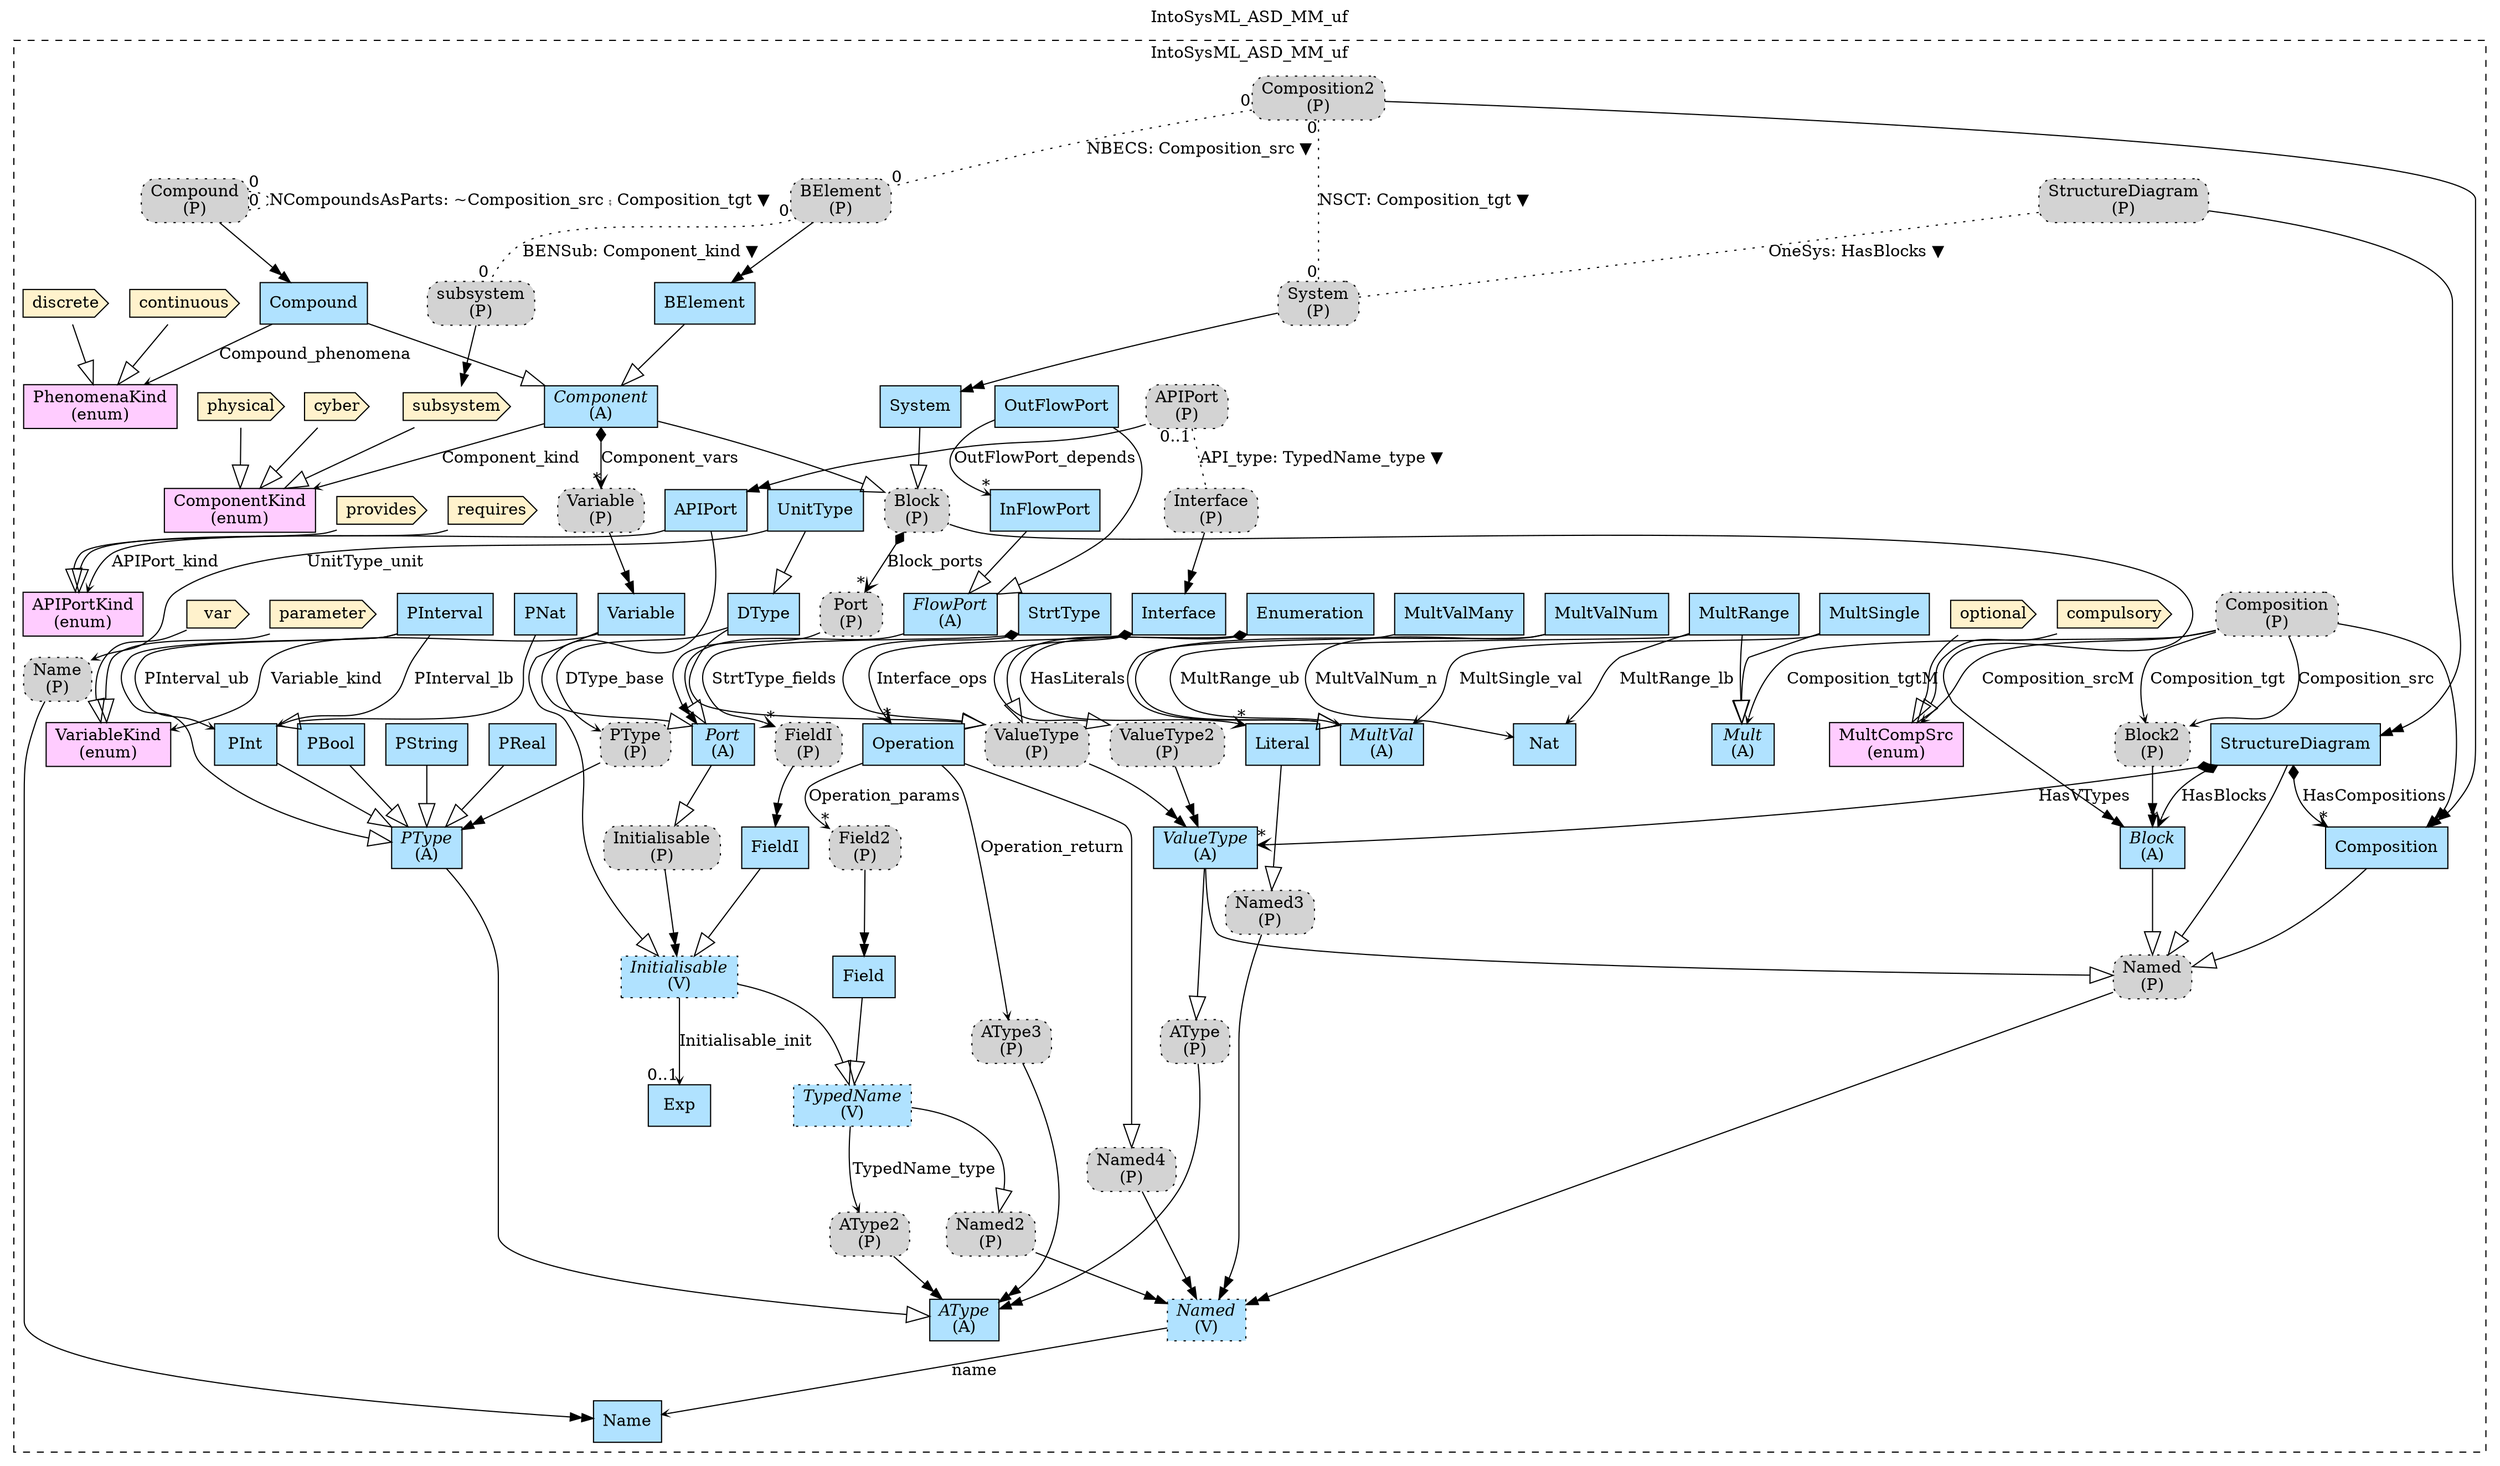 digraph {graph[label=IntoSysML_ASD_MM_uf,labelloc=tl,labelfontsize=12];
subgraph cluster_IntoSysML_ASD_MM_uf{style=dashed;label=IntoSysML_ASD_MM_uf;
"Name"[shape=record,fillcolor=lightskyblue1,style = filled,label="Name"];
"Named"[shape=record,fillcolor=lightskyblue1,style ="filled,dotted",label=<{<I>Named</I><br/>(V)}>];
"StructureDiagram"[shape=record,fillcolor=lightskyblue1,style = filled,label="StructureDiagram"];
"PNamed"[shape=box,fillcolor=lightgray,style ="rounded,filled,dotted",label=<Named<br/>(P)>];
"PAType"[shape=box,fillcolor=lightgray,style ="rounded,filled,dotted",label=<AType<br/>(P)>];
"Block"[shape=record,fillcolor=lightskyblue1,style = filled,label=<{<I>Block</I><br/>(A)}>];
"ValueType"[shape=record,fillcolor=lightskyblue1,style = filled,label=<{<I>ValueType</I><br/>(A)}>];
"Composition"[shape=record,fillcolor=lightskyblue1,style = filled,label="Composition"];
"PValueType"[shape=box,fillcolor=lightgray,style ="rounded,filled,dotted",label=<ValueType<br/>(P)>];
"PNamed3"[shape=box,fillcolor=lightgray,style ="rounded,filled,dotted",label=<Named3<br/>(P)>];
"PPType"[shape=box,fillcolor=lightgray,style ="rounded,filled,dotted",label=<PType<br/>(P)>];
"PName"[shape=box,fillcolor=lightgray,style ="rounded,filled,dotted",label=<Name<br/>(P)>];
"PFieldI"[shape=box,fillcolor=lightgray,style ="rounded,filled,dotted",label=<FieldI<br/>(P)>];
"DType"[shape=record,fillcolor=lightskyblue1,style = filled,label="DType"];
"UnitType"[shape=record,fillcolor=lightskyblue1,style = filled,label="UnitType"];
"Enumeration"[shape=record,fillcolor=lightskyblue1,style = filled,label="Enumeration"];
"Literal"[shape=record,fillcolor=lightskyblue1,style = filled,label="Literal"];
"StrtType"[shape=record,fillcolor=lightskyblue1,style = filled,label="StrtType"];
"PAType3"[shape=box,fillcolor=lightgray,style ="rounded,filled,dotted",label=<AType3<br/>(P)>];
"PValueType2"[shape=box,fillcolor=lightgray,style ="rounded,filled,dotted",label=<ValueType2<br/>(P)>];
"PField2"[shape=box,fillcolor=lightgray,style ="rounded,filled,dotted",label=<Field2<br/>(P)>];
"PNamed4"[shape=box,fillcolor=lightgray,style ="rounded,filled,dotted",label=<Named4<br/>(P)>];
"Interface"[shape=record,fillcolor=lightskyblue1,style = filled,label="Interface"];
"Operation"[shape=record,fillcolor=lightskyblue1,style = filled,label="Operation"];
"PComposition"[shape=box,fillcolor=lightgray,style ="rounded,filled,dotted",label=<Composition<br/>(P)>];
"PBlock2"[shape=box,fillcolor=lightgray,style ="rounded,filled,dotted",label=<Block2<br/>(P)>];
"Mult"[shape=record,fillcolor=lightskyblue1,style = filled,label=<{<I>Mult</I><br/>(A)}>];
"optional"[shape=cds,fillcolor="#FFF2CC",style = filled,label="optional"];
"compulsory"[shape=cds,fillcolor="#FFF2CC",style = filled,label="compulsory"];
"MultCompSrc"[shape=record,fillcolor="#FFCCFF",style = filled,label="MultCompSrc\l(enum)"];
"MultSingle"[shape=record,fillcolor=lightskyblue1,style = filled,label="MultSingle"];
"MultRange"[shape=record,fillcolor=lightskyblue1,style = filled,label="MultRange"];
"Nat"[shape=record,fillcolor=lightskyblue1,style = filled,label="Nat"];
"MultVal"[shape=record,fillcolor=lightskyblue1,style = filled,label=<{<I>MultVal</I><br/>(A)}>];
"MultValNum"[shape=record,fillcolor=lightskyblue1,style = filled,label="MultValNum"];
"MultValMany"[shape=record,fillcolor=lightskyblue1,style = filled,label="MultValMany"];
"PCompound"[shape=box,fillcolor=lightgray,style ="rounded,filled,dotted",label=<Compound<br/>(P)>];
"Psubsystem"[shape=box,fillcolor=lightgray,style ="rounded,filled,dotted",label=<subsystem<br/>(P)>];
"PInterface"[shape=box,fillcolor=lightgray,style ="rounded,filled,dotted",label=<Interface<br/>(P)>];
"PAPIPort"[shape=box,fillcolor=lightgray,style ="rounded,filled,dotted",label=<APIPort<br/>(P)>];
"PBElement"[shape=box,fillcolor=lightgray,style ="rounded,filled,dotted",label=<BElement<br/>(P)>];
"PSystem"[shape=box,fillcolor=lightgray,style ="rounded,filled,dotted",label=<System<br/>(P)>];
"PComposition2"[shape=box,fillcolor=lightgray,style ="rounded,filled,dotted",label=<Composition2<br/>(P)>];
"PStructureDiagram"[shape=box,fillcolor=lightgray,style ="rounded,filled,dotted",label=<StructureDiagram<br/>(P)>];
"PhenomenaKind"[shape=record,fillcolor="#FFCCFF",style = filled,label="PhenomenaKind\l(enum)"];
"continuous"[shape=cds,fillcolor="#FFF2CC",style = filled,label="continuous"];
"discrete"[shape=cds,fillcolor="#FFF2CC",style = filled,label="discrete"];
"ComponentKind"[shape=record,fillcolor="#FFCCFF",style = filled,label="ComponentKind\l(enum)"];
"physical"[shape=cds,fillcolor="#FFF2CC",style = filled,label="physical"];
"subsystem"[shape=cds,fillcolor="#FFF2CC",style = filled,label="subsystem"];
"cyber"[shape=cds,fillcolor="#FFF2CC",style = filled,label="cyber"];
"BElement"[shape=record,fillcolor=lightskyblue1,style = filled,label="BElement"];
"Compound"[shape=record,fillcolor=lightskyblue1,style = filled,label="Compound"];
"Component"[shape=record,fillcolor=lightskyblue1,style = filled,label=<{<I>Component</I><br/>(A)}>];
"System"[shape=record,fillcolor=lightskyblue1,style = filled,label="System"];
"PVariable"[shape=box,fillcolor=lightgray,style ="rounded,filled,dotted",label=<Variable<br/>(P)>];
"PPort"[shape=box,fillcolor=lightgray,style ="rounded,filled,dotted",label=<Port<br/>(P)>];
"PBlock"[shape=box,fillcolor=lightgray,style ="rounded,filled,dotted",label=<Block<br/>(P)>];
"APIPortKind"[shape=record,fillcolor="#FFCCFF",style = filled,label="APIPortKind\l(enum)"];
"provides"[shape=cds,fillcolor="#FFF2CC",style = filled,label="provides"];
"requires"[shape=cds,fillcolor="#FFF2CC",style = filled,label="requires"];
"OutFlowPort"[shape=record,fillcolor=lightskyblue1,style = filled,label="OutFlowPort"];
"InFlowPort"[shape=record,fillcolor=lightskyblue1,style = filled,label="InFlowPort"];
"APIPort"[shape=record,fillcolor=lightskyblue1,style = filled,label="APIPort"];
"FlowPort"[shape=record,fillcolor=lightskyblue1,style = filled,label=<{<I>FlowPort</I><br/>(A)}>];
"Port"[shape=record,fillcolor=lightskyblue1,style = filled,label=<{<I>Port</I><br/>(A)}>];
"PInitialisable"[shape=box,fillcolor=lightgray,style ="rounded,filled,dotted",label=<Initialisable<br/>(P)>];
"VariableKind"[shape=record,fillcolor="#FFCCFF",style = filled,label="VariableKind\l(enum)"];
"parameter"[shape=cds,fillcolor="#FFF2CC",style = filled,label="parameter"];
"var"[shape=cds,fillcolor="#FFF2CC",style = filled,label="var"];
"Variable"[shape=record,fillcolor=lightskyblue1,style = filled,label="Variable"];
"FieldI"[shape=record,fillcolor=lightskyblue1,style = filled,label="FieldI"];
"Field"[shape=record,fillcolor=lightskyblue1,style = filled,label="Field"];
"Exp"[shape=record,fillcolor=lightskyblue1,style = filled,label="Exp"];
"Initialisable"[shape=record,fillcolor=lightskyblue1,style ="filled,dotted",label=<{<I>Initialisable</I><br/>(V)}>];
"TypedName"[shape=record,fillcolor=lightskyblue1,style ="filled,dotted",label=<{<I>TypedName</I><br/>(V)}>];
"PNamed2"[shape=box,fillcolor=lightgray,style ="rounded,filled,dotted",label=<Named2<br/>(P)>];
"PAType2"[shape=box,fillcolor=lightgray,style ="rounded,filled,dotted",label=<AType2<br/>(P)>];
"AType"[shape=record,fillcolor=lightskyblue1,style = filled,label=<{<I>AType</I><br/>(A)}>];
"PString"[shape=record,fillcolor=lightskyblue1,style = filled,label="PString"];
"PBool"[shape=record,fillcolor=lightskyblue1,style = filled,label="PBool"];
"PNat"[shape=record,fillcolor=lightskyblue1,style = filled,label="PNat"];
"PInterval"[shape=record,fillcolor=lightskyblue1,style = filled,label="PInterval"];
"PReal"[shape=record,fillcolor=lightskyblue1,style = filled,label="PReal"];
"PInt"[shape=record,fillcolor=lightskyblue1,style = filled,label="PInt"];
"PType"[shape=record,fillcolor=lightskyblue1,style = filled,label=<{<I>PType</I><br/>(A)}>];

"Named"->"Name"[label="name",arrowhead=vee,headlabel="",arrowsize=.5];
"StructureDiagram"->"Block"[label="HasBlocks",arrowhead=vee,arrowtail=diamond,dir=both,headlabel="*"];
"StructureDiagram"->"ValueType"[label="HasVTypes",arrowhead=vee,arrowtail=diamond,dir=both,headlabel="*"];
"StructureDiagram"->"Composition"[label="HasCompositions",arrowhead=vee,arrowtail=diamond,dir=both,headlabel="*"];
"StructureDiagram"->"PNamed"[arrowhead=onormal,arrowsize=2.0];
"Block"->"PNamed"[arrowhead=onormal,arrowsize=2.0];
"ValueType"->"PNamed"[arrowhead=onormal,arrowsize=2.0];
"Composition"->"PNamed"[arrowhead=onormal,arrowsize=2.0];
"ValueType"->"PAType"[arrowhead=onormal,arrowsize=2.0];
"DType"->"PPType"[label="DType_base",arrowhead=vee,headlabel="",arrowsize=.5];
"DType"->"PValueType"[arrowhead=onormal,arrowsize=2.0];
"UnitType"->"DType"[arrowhead=onormal,arrowsize=2.0];
"UnitType"->"PName"[label="UnitType_unit",arrowhead=vee,headlabel="",arrowsize=.5];
"Enumeration"->"Literal"[label="HasLiterals",arrowhead=vee,arrowtail=diamond,dir=both,headlabel="*"];
"Enumeration"->"PValueType"[arrowhead=onormal,arrowsize=2.0];
"StrtType"->"PValueType"[arrowhead=onormal,arrowsize=2.0];
"Literal"->"PNamed3"[arrowhead=onormal,arrowsize=2.0];
"StrtType"->"PFieldI"[label="StrtType_fields",arrowhead=vee,arrowtail=diamond,dir=both,headlabel="*"];
"Interface"->"PValueType2"[arrowhead=onormal,arrowsize=2.0];
"Operation"->"PNamed4"[arrowhead=onormal,arrowsize=2.0];
"Interface"->"Operation"[label="Interface_ops",arrowhead=vee,arrowtail=diamond,dir=both,headlabel="*"];
"Operation"->"PAType3"[label="Operation_return",arrowhead=vee,headlabel="",arrowsize=.5];
"Operation"->"PField2"[label="Operation_params",arrowhead=vee,headlabel="*",arrowsize=.5];
"PComposition"->"PBlock2"[label="Composition_src",arrowhead=vee,headlabel="",arrowsize=.5];
"PComposition"->"PBlock2"[label="Composition_tgt",arrowhead=vee,headlabel="",arrowsize=.5];
"optional"->"MultCompSrc"[arrowhead=onormal,arrowsize=2.0];
"compulsory"->"MultCompSrc"[arrowhead=onormal,arrowsize=2.0];
"PComposition"->"MultCompSrc"[label="Composition_srcM",arrowhead=vee,headlabel="",arrowsize=.5];
"PComposition"->"Mult"[label="Composition_tgtM",arrowhead=vee,headlabel="",arrowsize=.5];
"MultSingle"->"Mult"[arrowhead=onormal,arrowsize=2.0];
"MultRange"->"Mult"[arrowhead=onormal,arrowsize=2.0];
"MultValNum"->"MultVal"[arrowhead=onormal,arrowsize=2.0];
"MultValMany"->"MultVal"[arrowhead=onormal,arrowsize=2.0];
"MultRange"->"Nat"[label="MultRange_lb",arrowhead=vee,headlabel="",arrowsize=.5];
"MultValNum"->"Nat"[label="MultValNum_n",arrowhead=vee,headlabel="",arrowsize=.5];
"MultSingle"->"MultVal"[label="MultSingle_val",arrowhead=vee,headlabel="",arrowsize=.5];
"MultRange"->"MultVal"[label="MultRange_ub",arrowhead=vee,headlabel="",arrowsize=.5];
"PCompound"->"PCompound"[label="NCompoundsAsParts: ~Composition_src ⨾ Composition_tgt ▼",dir=none,taillabel="0",headlabel="0",style=dotted];
"PAPIPort"->"PInterface"[label="API_type: TypedName_type ▼",dir=none,taillabel="0..1",headlabel="",style=dotted];
"PBElement"->"Psubsystem"[label="BENSub: Component_kind ▼",dir=none,taillabel="0",headlabel="0",style=dotted];
"PComposition2"->"PBElement"[label="NBECS: Composition_src ▼",dir=none,taillabel="0",headlabel="0",style=dotted];
"PComposition2"->"PSystem"[label="NSCT: Composition_tgt ▼",dir=none,taillabel="0",headlabel="0",style=dotted];
"PStructureDiagram"->"PSystem"[label="OneSys: HasBlocks ▼",dir=none,taillabel="",headlabel="",style=dotted];
"Compound"->"PhenomenaKind"[label="Compound_phenomena",arrowhead=vee,headlabel="",arrowsize=.5];
"continuous"->"PhenomenaKind"[arrowhead=onormal,arrowsize=2.0];
"discrete"->"PhenomenaKind"[arrowhead=onormal,arrowsize=2.0];
"Component"->"ComponentKind"[label="Component_kind",arrowhead=vee,headlabel="",arrowsize=.5];
"physical"->"ComponentKind"[arrowhead=onormal,arrowsize=2.0];
"subsystem"->"ComponentKind"[arrowhead=onormal,arrowsize=2.0];
"cyber"->"ComponentKind"[arrowhead=onormal,arrowsize=2.0];
"BElement"->"Component"[arrowhead=onormal,arrowsize=2.0];
"Compound"->"Component"[arrowhead=onormal,arrowsize=2.0];
"Component"->"PVariable"[label="Component_vars",arrowhead=vee,arrowtail=diamond,dir=both,headlabel="*"];
"PBlock"->"PPort"[label="Block_ports",arrowhead=vee,arrowtail=diamond,dir=both,headlabel="*"];
"Component"->"PBlock"[arrowhead=onormal,arrowsize=2.0];
"System"->"PBlock"[arrowhead=onormal,arrowsize=2.0];
"OutFlowPort"->"InFlowPort"[label="OutFlowPort_depends",arrowhead=vee,headlabel="*",arrowsize=.5];
"OutFlowPort"->"FlowPort"[arrowhead=onormal,arrowsize=2.0];
"InFlowPort"->"FlowPort"[arrowhead=onormal,arrowsize=2.0];
"APIPort"->"Port"[arrowhead=onormal,arrowsize=2.0];
"FlowPort"->"Port"[arrowhead=onormal,arrowsize=2.0];
"Port"->"PInitialisable"[arrowhead=onormal,arrowsize=2.0];
"APIPort"->"APIPortKind"[label="APIPort_kind",arrowhead=vee,headlabel="",arrowsize=.5];
"provides"->"APIPortKind"[arrowhead=onormal,arrowsize=2.0];
"requires"->"APIPortKind"[arrowhead=onormal,arrowsize=2.0];
"Variable"->"Initialisable"[arrowhead=onormal,arrowsize=2.0];
"FieldI"->"Initialisable"[arrowhead=onormal,arrowsize=2.0];
"Initialisable"->"TypedName"[arrowhead=onormal,arrowsize=2.0];
"Field"->"TypedName"[arrowhead=onormal,arrowsize=2.0];
"TypedName"->"PNamed2"[arrowhead=onormal,arrowsize=2.0];
"Initialisable"->"Exp"[label="Initialisable_init",arrowhead=vee,headlabel="0..1",arrowsize=.5];
"TypedName"->"PAType2"[label="TypedName_type",arrowhead=vee,headlabel="",arrowsize=.5];
"Variable"->"VariableKind"[label="Variable_kind",arrowhead=vee,headlabel="",arrowsize=.5];
"parameter"->"VariableKind"[arrowhead=onormal,arrowsize=2.0];
"var"->"VariableKind"[arrowhead=onormal,arrowsize=2.0];
"PType"->"AType"[arrowhead=onormal,arrowsize=2.0];
"PInterval"->"PInt"[label="PInterval_ub",arrowhead=vee,headlabel="",arrowsize=.5];
"PInterval"->"PInt"[label="PInterval_lb",arrowhead=vee,headlabel="",arrowsize=.5];
"PString"->"PType"[arrowhead=onormal,arrowsize=2.0];
"PBool"->"PType"[arrowhead=onormal,arrowsize=2.0];
"PInterval"->"PType"[arrowhead=onormal,arrowsize=2.0];
"PReal"->"PType"[arrowhead=onormal,arrowsize=2.0];
"PInt"->"PType"[arrowhead=onormal,arrowsize=2.0];
"PNat"->"PInt"[arrowhead=onormal,arrowsize=2.0];

}
"PNamed"->"Named"[arrowhead=normalnormal];
"PAType"->"AType"[arrowhead=normalnormal];
"PValueType"->"ValueType"[arrowhead=normalnormal];
"PFieldI"->"FieldI"[arrowhead=normalnormal];
"PName"->"Name"[arrowhead=normalnormal];
"PPType"->"PType"[arrowhead=normalnormal];
"PNamed3"->"Named"[arrowhead=normalnormal];
"PValueType2"->"ValueType"[arrowhead=normalnormal];
"PNamed4"->"Named"[arrowhead=normalnormal];
"PField2"->"Field"[arrowhead=normalnormal];
"PAType3"->"AType"[arrowhead=normalnormal];
"PBlock2"->"Block"[arrowhead=normalnormal];
"PComposition"->"Composition"[arrowhead=normalnormal];
"PSystem"->"System"[arrowhead=normalnormal];
"PBElement"->"BElement"[arrowhead=normalnormal];
"PInterface"->"Interface"[arrowhead=normalnormal];
"PCompound"->"Compound"[arrowhead=normalnormal];
"Psubsystem"->"subsystem"[arrowhead=normalnormal];
"PAPIPort"->"APIPort"[arrowhead=normalnormal];
"PComposition2"->"Composition"[arrowhead=normalnormal];
"PStructureDiagram"->"StructureDiagram"[arrowhead=normalnormal];
"PPort"->"Port"[arrowhead=normalnormal];
"PVariable"->"Variable"[arrowhead=normalnormal];
"PBlock"->"Block"[arrowhead=normalnormal];
"PInitialisable"->"Initialisable"[arrowhead=normalnormal];
"PNamed2"->"Named"[arrowhead=normalnormal];
"PAType2"->"AType"[arrowhead=normalnormal];
}